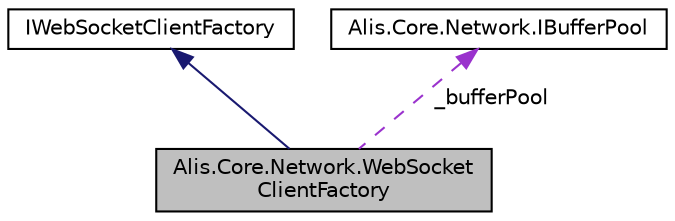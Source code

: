 digraph "Alis.Core.Network.WebSocketClientFactory"
{
 // LATEX_PDF_SIZE
  edge [fontname="Helvetica",fontsize="10",labelfontname="Helvetica",labelfontsize="10"];
  node [fontname="Helvetica",fontsize="10",shape=record];
  Node1 [label="Alis.Core.Network.WebSocket\lClientFactory",height=0.2,width=0.4,color="black", fillcolor="grey75", style="filled", fontcolor="black",tooltip="Web socket client factory used to open web socket client connections"];
  Node2 -> Node1 [dir="back",color="midnightblue",fontsize="10",style="solid",fontname="Helvetica"];
  Node2 [label="IWebSocketClientFactory",height=0.2,width=0.4,color="black", fillcolor="white", style="filled",URL="$interface_alis_1_1_core_1_1_network_1_1_i_web_socket_client_factory.html",tooltip="Web socket client factory used to open web socket client connections"];
  Node3 -> Node1 [dir="back",color="darkorchid3",fontsize="10",style="dashed",label=" _bufferPool" ,fontname="Helvetica"];
  Node3 [label="Alis.Core.Network.IBufferPool",height=0.2,width=0.4,color="black", fillcolor="white", style="filled",URL="$interface_alis_1_1_core_1_1_network_1_1_i_buffer_pool.html",tooltip="The buffer pool interface"];
}
